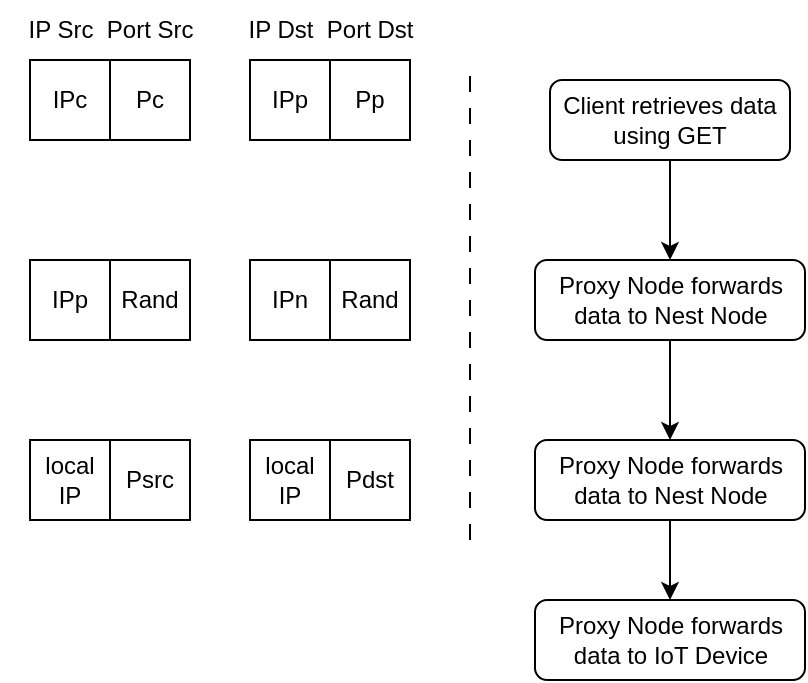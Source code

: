 <mxfile version="24.7.14">
  <diagram name="Page-1" id="rcels7RW92902gxxBqAg">
    <mxGraphModel dx="795" dy="473" grid="1" gridSize="10" guides="1" tooltips="1" connect="1" arrows="1" fold="1" page="1" pageScale="1" pageWidth="850" pageHeight="1100" math="0" shadow="0">
      <root>
        <mxCell id="0" />
        <mxCell id="1" parent="0" />
        <mxCell id="Y60bEyeAWoG7-dj0g1iP-1" style="edgeStyle=orthogonalEdgeStyle;rounded=0;orthogonalLoop=1;jettySize=auto;html=1;entryX=0.5;entryY=0;entryDx=0;entryDy=0;" edge="1" parent="1" source="Y60bEyeAWoG7-dj0g1iP-2" target="Y60bEyeAWoG7-dj0g1iP-12">
          <mxGeometry relative="1" as="geometry">
            <mxPoint x="380" y="160" as="targetPoint" />
          </mxGeometry>
        </mxCell>
        <mxCell id="Y60bEyeAWoG7-dj0g1iP-2" value="&lt;div&gt;Client retrieves data using GET&lt;br&gt;&lt;/div&gt;" style="rounded=1;whiteSpace=wrap;html=1;" vertex="1" parent="1">
          <mxGeometry x="320" y="80" width="120" height="40" as="geometry" />
        </mxCell>
        <mxCell id="Y60bEyeAWoG7-dj0g1iP-15" style="edgeStyle=orthogonalEdgeStyle;rounded=0;orthogonalLoop=1;jettySize=auto;html=1;" edge="1" parent="1" source="Y60bEyeAWoG7-dj0g1iP-12" target="Y60bEyeAWoG7-dj0g1iP-14">
          <mxGeometry relative="1" as="geometry" />
        </mxCell>
        <mxCell id="Y60bEyeAWoG7-dj0g1iP-12" value="Proxy Node forwards data to Nest Node" style="rounded=1;whiteSpace=wrap;html=1;" vertex="1" parent="1">
          <mxGeometry x="312.5" y="170" width="135" height="40" as="geometry" />
        </mxCell>
        <mxCell id="Y60bEyeAWoG7-dj0g1iP-34" style="edgeStyle=orthogonalEdgeStyle;rounded=0;orthogonalLoop=1;jettySize=auto;html=1;" edge="1" parent="1" source="Y60bEyeAWoG7-dj0g1iP-14" target="Y60bEyeAWoG7-dj0g1iP-33">
          <mxGeometry relative="1" as="geometry" />
        </mxCell>
        <mxCell id="Y60bEyeAWoG7-dj0g1iP-14" value="Proxy Node forwards data to Nest Node" style="rounded=1;whiteSpace=wrap;html=1;" vertex="1" parent="1">
          <mxGeometry x="312.5" y="260" width="135" height="40" as="geometry" />
        </mxCell>
        <mxCell id="Y60bEyeAWoG7-dj0g1iP-16" value="" style="endArrow=none;html=1;rounded=0;dashed=1;dashPattern=8 8;" edge="1" parent="1">
          <mxGeometry width="50" height="50" relative="1" as="geometry">
            <mxPoint x="280" y="310" as="sourcePoint" />
            <mxPoint x="280" y="70" as="targetPoint" />
          </mxGeometry>
        </mxCell>
        <mxCell id="Y60bEyeAWoG7-dj0g1iP-17" value="IPc" style="whiteSpace=wrap;html=1;" vertex="1" parent="1">
          <mxGeometry x="60" y="70" width="40" height="40" as="geometry" />
        </mxCell>
        <mxCell id="Y60bEyeAWoG7-dj0g1iP-18" value="Pc" style="whiteSpace=wrap;html=1;" vertex="1" parent="1">
          <mxGeometry x="100" y="70" width="40" height="40" as="geometry" />
        </mxCell>
        <mxCell id="Y60bEyeAWoG7-dj0g1iP-21" value="IPp" style="whiteSpace=wrap;html=1;" vertex="1" parent="1">
          <mxGeometry x="170" y="70" width="40" height="40" as="geometry" />
        </mxCell>
        <mxCell id="Y60bEyeAWoG7-dj0g1iP-22" value="Pp" style="whiteSpace=wrap;html=1;" vertex="1" parent="1">
          <mxGeometry x="210" y="70" width="40" height="40" as="geometry" />
        </mxCell>
        <mxCell id="Y60bEyeAWoG7-dj0g1iP-23" value="IP Src&amp;nbsp; Port Src" style="text;html=1;align=center;verticalAlign=middle;resizable=0;points=[];autosize=1;strokeColor=none;fillColor=none;" vertex="1" parent="1">
          <mxGeometry x="45" y="40" width="110" height="30" as="geometry" />
        </mxCell>
        <mxCell id="Y60bEyeAWoG7-dj0g1iP-24" value="IP Dst&amp;nbsp; Port Dst" style="text;html=1;align=center;verticalAlign=middle;resizable=0;points=[];autosize=1;strokeColor=none;fillColor=none;" vertex="1" parent="1">
          <mxGeometry x="155" y="40" width="110" height="30" as="geometry" />
        </mxCell>
        <mxCell id="Y60bEyeAWoG7-dj0g1iP-25" value="IPp" style="whiteSpace=wrap;html=1;" vertex="1" parent="1">
          <mxGeometry x="60" y="170" width="40" height="40" as="geometry" />
        </mxCell>
        <mxCell id="Y60bEyeAWoG7-dj0g1iP-26" value="Rand" style="whiteSpace=wrap;html=1;" vertex="1" parent="1">
          <mxGeometry x="100" y="170" width="40" height="40" as="geometry" />
        </mxCell>
        <mxCell id="Y60bEyeAWoG7-dj0g1iP-27" value="IPn" style="whiteSpace=wrap;html=1;" vertex="1" parent="1">
          <mxGeometry x="170" y="170" width="40" height="40" as="geometry" />
        </mxCell>
        <mxCell id="Y60bEyeAWoG7-dj0g1iP-28" value="Rand" style="whiteSpace=wrap;html=1;" vertex="1" parent="1">
          <mxGeometry x="210" y="170" width="40" height="40" as="geometry" />
        </mxCell>
        <mxCell id="Y60bEyeAWoG7-dj0g1iP-29" value="local IP" style="whiteSpace=wrap;html=1;" vertex="1" parent="1">
          <mxGeometry x="60" y="260" width="40" height="40" as="geometry" />
        </mxCell>
        <mxCell id="Y60bEyeAWoG7-dj0g1iP-30" value="Psrc" style="whiteSpace=wrap;html=1;" vertex="1" parent="1">
          <mxGeometry x="100" y="260" width="40" height="40" as="geometry" />
        </mxCell>
        <mxCell id="Y60bEyeAWoG7-dj0g1iP-31" value="local IP" style="whiteSpace=wrap;html=1;" vertex="1" parent="1">
          <mxGeometry x="170" y="260" width="40" height="40" as="geometry" />
        </mxCell>
        <mxCell id="Y60bEyeAWoG7-dj0g1iP-32" value="Pdst" style="whiteSpace=wrap;html=1;" vertex="1" parent="1">
          <mxGeometry x="210" y="260" width="40" height="40" as="geometry" />
        </mxCell>
        <mxCell id="Y60bEyeAWoG7-dj0g1iP-33" value="Proxy Node forwards data to IoT Device" style="rounded=1;whiteSpace=wrap;html=1;" vertex="1" parent="1">
          <mxGeometry x="312.5" y="340" width="135" height="40" as="geometry" />
        </mxCell>
      </root>
    </mxGraphModel>
  </diagram>
</mxfile>
